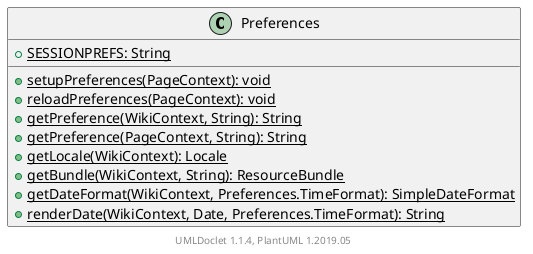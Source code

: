 @startuml

    class Preferences [[Preferences.html]] {
        {static} +SESSIONPREFS: String
        {static} +setupPreferences(PageContext): void
        {static} +reloadPreferences(PageContext): void
        {static} +getPreference(WikiContext, String): String
        {static} +getPreference(PageContext, String): String
        {static} +getLocale(WikiContext): Locale
        {static} +getBundle(WikiContext, String): ResourceBundle
        {static} +getDateFormat(WikiContext, Preferences.TimeFormat): SimpleDateFormat
        {static} +renderDate(WikiContext, Date, Preferences.TimeFormat): String
    }


    center footer UMLDoclet 1.1.4, PlantUML 1.2019.05
@enduml
